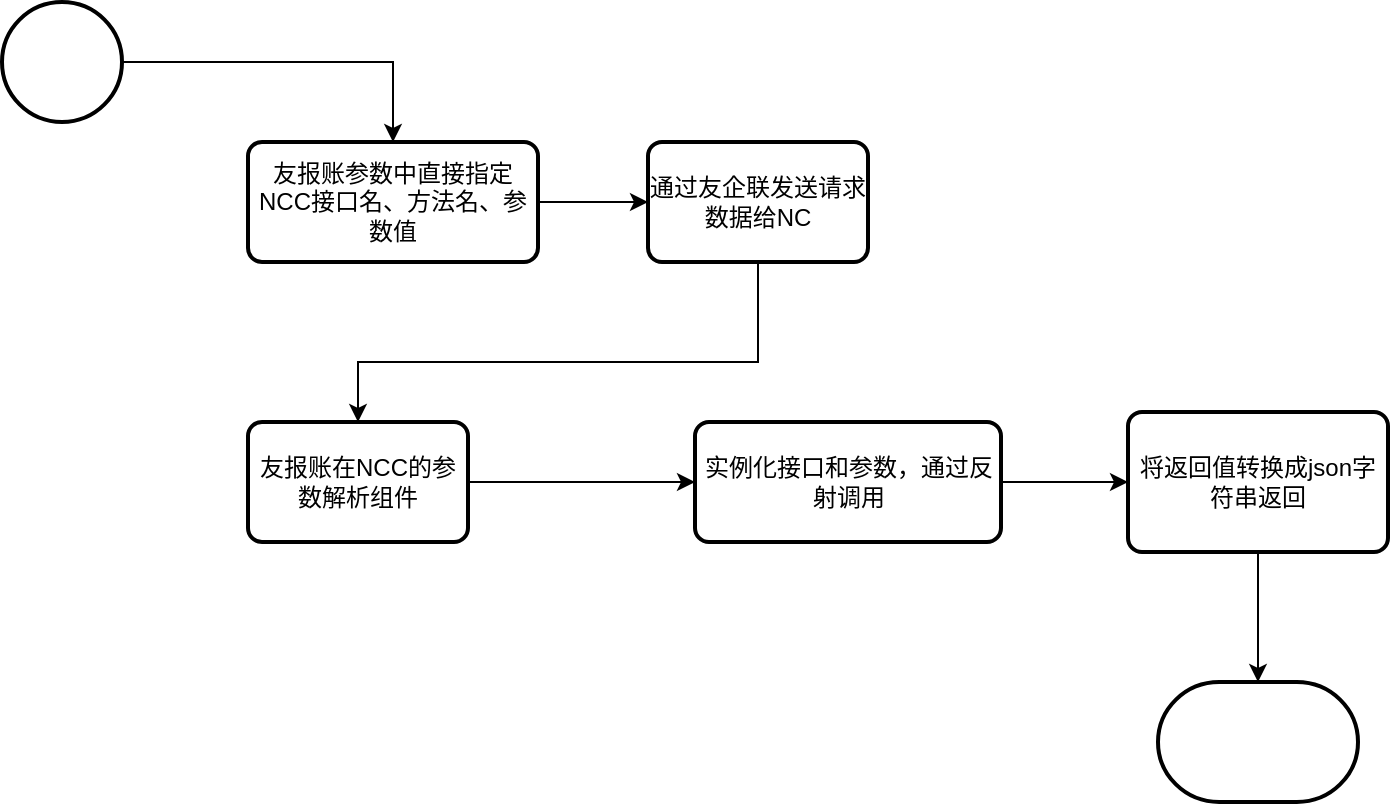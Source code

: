 <mxfile version="10.9.6" type="github"><diagram id="8lKmZSu8qQbYuTErfW5K" name="第 1 页"><mxGraphModel dx="899" dy="521" grid="1" gridSize="10" guides="1" tooltips="1" connect="1" arrows="1" fold="1" page="1" pageScale="1" pageWidth="827" pageHeight="1169" math="0" shadow="0"><root><mxCell id="0"/><mxCell id="1" parent="0"/><mxCell id="BORB3g96c-2tabGcWpJn-8" value="" style="edgeStyle=orthogonalEdgeStyle;rounded=0;orthogonalLoop=1;jettySize=auto;html=1;exitX=1;exitY=0.5;exitDx=0;exitDy=0;exitPerimeter=0;" edge="1" parent="1" source="BORB3g96c-2tabGcWpJn-1" target="BORB3g96c-2tabGcWpJn-3"><mxGeometry relative="1" as="geometry"><mxPoint x="103" y="230" as="sourcePoint"/></mxGeometry></mxCell><mxCell id="BORB3g96c-2tabGcWpJn-1" value="" style="strokeWidth=2;html=1;shape=mxgraph.flowchart.start_2;whiteSpace=wrap;" vertex="1" parent="1"><mxGeometry x="30" y="130" width="60" height="60" as="geometry"/></mxCell><mxCell id="BORB3g96c-2tabGcWpJn-2" value="" style="strokeWidth=2;html=1;shape=mxgraph.flowchart.terminator;whiteSpace=wrap;" vertex="1" parent="1"><mxGeometry x="608" y="470" width="100" height="60" as="geometry"/></mxCell><mxCell id="BORB3g96c-2tabGcWpJn-9" value="" style="edgeStyle=orthogonalEdgeStyle;rounded=0;orthogonalLoop=1;jettySize=auto;html=1;" edge="1" parent="1" source="BORB3g96c-2tabGcWpJn-3" target="BORB3g96c-2tabGcWpJn-4"><mxGeometry relative="1" as="geometry"/></mxCell><mxCell id="BORB3g96c-2tabGcWpJn-3" value="友报账参数中直接指定NCC接口名、方法名、参数值" style="rounded=1;whiteSpace=wrap;html=1;absoluteArcSize=1;arcSize=14;strokeWidth=2;" vertex="1" parent="1"><mxGeometry x="153" y="200" width="145" height="60" as="geometry"/></mxCell><mxCell id="BORB3g96c-2tabGcWpJn-11" value="" style="edgeStyle=orthogonalEdgeStyle;rounded=0;orthogonalLoop=1;jettySize=auto;html=1;entryX=0.5;entryY=0;entryDx=0;entryDy=0;" edge="1" parent="1" source="BORB3g96c-2tabGcWpJn-4" target="BORB3g96c-2tabGcWpJn-5"><mxGeometry relative="1" as="geometry"><Array as="points"><mxPoint x="408" y="310"/><mxPoint x="208" y="310"/></Array></mxGeometry></mxCell><mxCell id="BORB3g96c-2tabGcWpJn-4" value="通过友企联发送请求数据给NC" style="rounded=1;whiteSpace=wrap;html=1;absoluteArcSize=1;arcSize=14;strokeWidth=2;" vertex="1" parent="1"><mxGeometry x="353" y="200" width="110" height="60" as="geometry"/></mxCell><mxCell id="BORB3g96c-2tabGcWpJn-13" value="" style="edgeStyle=orthogonalEdgeStyle;rounded=0;orthogonalLoop=1;jettySize=auto;html=1;entryX=0;entryY=0.5;entryDx=0;entryDy=0;" edge="1" parent="1" source="BORB3g96c-2tabGcWpJn-5" target="BORB3g96c-2tabGcWpJn-6"><mxGeometry relative="1" as="geometry"><mxPoint x="343" y="370" as="targetPoint"/></mxGeometry></mxCell><mxCell id="BORB3g96c-2tabGcWpJn-5" value="友报账在NCC的参数解析组件" style="rounded=1;whiteSpace=wrap;html=1;absoluteArcSize=1;arcSize=14;strokeWidth=2;" vertex="1" parent="1"><mxGeometry x="153" y="340" width="110" height="60" as="geometry"/></mxCell><mxCell id="BORB3g96c-2tabGcWpJn-14" value="" style="edgeStyle=orthogonalEdgeStyle;rounded=0;orthogonalLoop=1;jettySize=auto;html=1;" edge="1" parent="1" source="BORB3g96c-2tabGcWpJn-6" target="BORB3g96c-2tabGcWpJn-7"><mxGeometry relative="1" as="geometry"/></mxCell><mxCell id="BORB3g96c-2tabGcWpJn-6" value="实例化接口和参数，通过反射调用" style="rounded=1;whiteSpace=wrap;html=1;absoluteArcSize=1;arcSize=14;strokeWidth=2;" vertex="1" parent="1"><mxGeometry x="376.5" y="340" width="153" height="60" as="geometry"/></mxCell><mxCell id="BORB3g96c-2tabGcWpJn-15" value="" style="edgeStyle=orthogonalEdgeStyle;rounded=0;orthogonalLoop=1;jettySize=auto;html=1;" edge="1" parent="1" source="BORB3g96c-2tabGcWpJn-7" target="BORB3g96c-2tabGcWpJn-2"><mxGeometry relative="1" as="geometry"/></mxCell><mxCell id="BORB3g96c-2tabGcWpJn-7" value="将返回值转换成json字符串返回" style="rounded=1;whiteSpace=wrap;html=1;absoluteArcSize=1;arcSize=14;strokeWidth=2;" vertex="1" parent="1"><mxGeometry x="593" y="335" width="130" height="70" as="geometry"/></mxCell></root></mxGraphModel></diagram></mxfile>